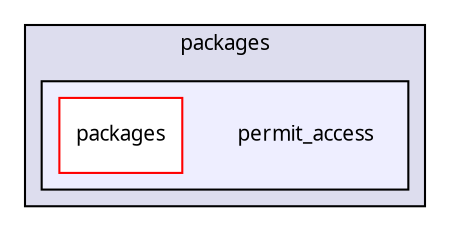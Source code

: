 digraph "packages/permit/packages/permit_access/" {
  compound=true
  node [ fontsize="10", fontname="FreeSans.ttf"];
  edge [ labelfontsize="10", labelfontname="FreeSans.ttf"];
  subgraph clusterdir_ba817ab0780f95827f843ef49f61c250 {
    graph [ bgcolor="#ddddee", pencolor="black", label="packages" fontname="FreeSans.ttf", fontsize="10", URL="dir_ba817ab0780f95827f843ef49f61c250.html"]
  subgraph clusterdir_2fb69b9ae0be7b34910b58aa15ac096d {
    graph [ bgcolor="#eeeeff", pencolor="black", label="" URL="dir_2fb69b9ae0be7b34910b58aa15ac096d.html"];
    dir_2fb69b9ae0be7b34910b58aa15ac096d [shape=plaintext label="permit_access"];
    dir_0d65b00d7ff676a4fc53197cc71f4b09 [shape=box label="packages" color="red" fillcolor="white" style="filled" URL="dir_0d65b00d7ff676a4fc53197cc71f4b09.html"];
  }
  }
}
